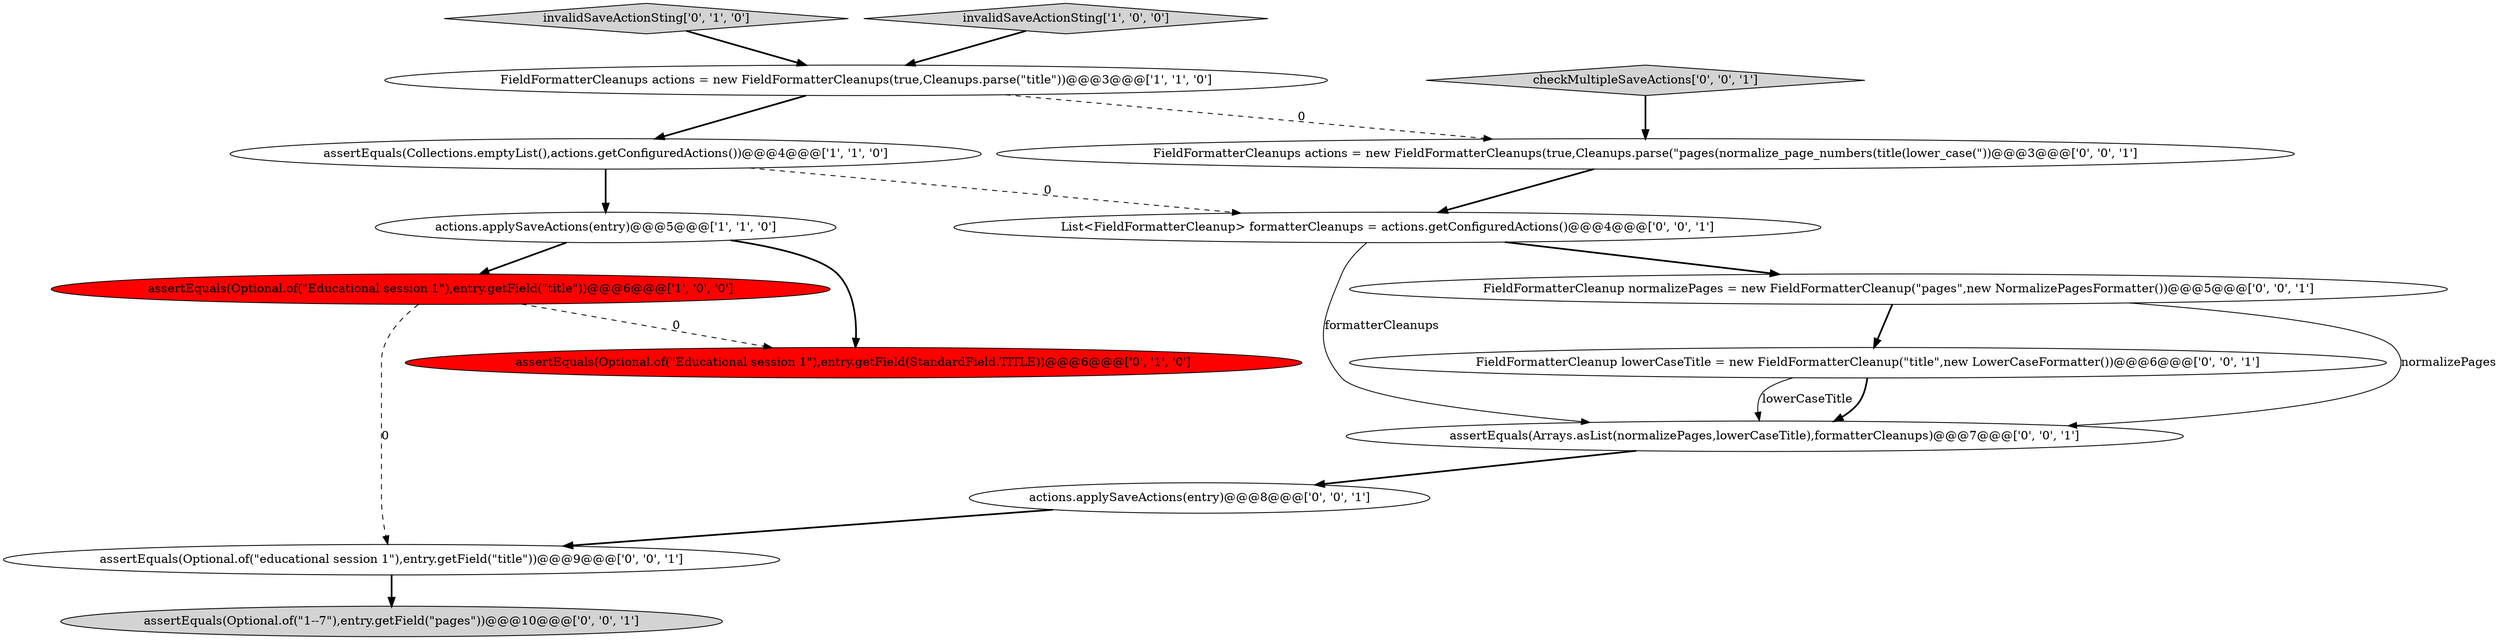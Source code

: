 digraph {
6 [style = filled, label = "invalidSaveActionSting['0', '1', '0']", fillcolor = lightgray, shape = diamond image = "AAA0AAABBB2BBB"];
7 [style = filled, label = "FieldFormatterCleanups actions = new FieldFormatterCleanups(true,Cleanups.parse(\"pages(normalize_page_numbers(title(lower_case(\"))@@@3@@@['0', '0', '1']", fillcolor = white, shape = ellipse image = "AAA0AAABBB3BBB"];
9 [style = filled, label = "List<FieldFormatterCleanup> formatterCleanups = actions.getConfiguredActions()@@@4@@@['0', '0', '1']", fillcolor = white, shape = ellipse image = "AAA0AAABBB3BBB"];
5 [style = filled, label = "assertEquals(Optional.of(\"Educational session 1\"),entry.getField(StandardField.TITLE))@@@6@@@['0', '1', '0']", fillcolor = red, shape = ellipse image = "AAA1AAABBB2BBB"];
8 [style = filled, label = "assertEquals(Optional.of(\"1--7\"),entry.getField(\"pages\"))@@@10@@@['0', '0', '1']", fillcolor = lightgray, shape = ellipse image = "AAA0AAABBB3BBB"];
1 [style = filled, label = "assertEquals(Optional.of(\"Educational session 1\"),entry.getField(\"title\"))@@@6@@@['1', '0', '0']", fillcolor = red, shape = ellipse image = "AAA1AAABBB1BBB"];
11 [style = filled, label = "actions.applySaveActions(entry)@@@8@@@['0', '0', '1']", fillcolor = white, shape = ellipse image = "AAA0AAABBB3BBB"];
14 [style = filled, label = "checkMultipleSaveActions['0', '0', '1']", fillcolor = lightgray, shape = diamond image = "AAA0AAABBB3BBB"];
13 [style = filled, label = "assertEquals(Arrays.asList(normalizePages,lowerCaseTitle),formatterCleanups)@@@7@@@['0', '0', '1']", fillcolor = white, shape = ellipse image = "AAA0AAABBB3BBB"];
0 [style = filled, label = "actions.applySaveActions(entry)@@@5@@@['1', '1', '0']", fillcolor = white, shape = ellipse image = "AAA0AAABBB1BBB"];
10 [style = filled, label = "FieldFormatterCleanup lowerCaseTitle = new FieldFormatterCleanup(\"title\",new LowerCaseFormatter())@@@6@@@['0', '0', '1']", fillcolor = white, shape = ellipse image = "AAA0AAABBB3BBB"];
3 [style = filled, label = "assertEquals(Collections.emptyList(),actions.getConfiguredActions())@@@4@@@['1', '1', '0']", fillcolor = white, shape = ellipse image = "AAA0AAABBB1BBB"];
2 [style = filled, label = "FieldFormatterCleanups actions = new FieldFormatterCleanups(true,Cleanups.parse(\"title\"))@@@3@@@['1', '1', '0']", fillcolor = white, shape = ellipse image = "AAA0AAABBB1BBB"];
12 [style = filled, label = "assertEquals(Optional.of(\"educational session 1\"),entry.getField(\"title\"))@@@9@@@['0', '0', '1']", fillcolor = white, shape = ellipse image = "AAA0AAABBB3BBB"];
4 [style = filled, label = "invalidSaveActionSting['1', '0', '0']", fillcolor = lightgray, shape = diamond image = "AAA0AAABBB1BBB"];
15 [style = filled, label = "FieldFormatterCleanup normalizePages = new FieldFormatterCleanup(\"pages\",new NormalizePagesFormatter())@@@5@@@['0', '0', '1']", fillcolor = white, shape = ellipse image = "AAA0AAABBB3BBB"];
15->10 [style = bold, label=""];
1->5 [style = dashed, label="0"];
2->3 [style = bold, label=""];
11->12 [style = bold, label=""];
4->2 [style = bold, label=""];
2->7 [style = dashed, label="0"];
13->11 [style = bold, label=""];
15->13 [style = solid, label="normalizePages"];
3->0 [style = bold, label=""];
14->7 [style = bold, label=""];
6->2 [style = bold, label=""];
7->9 [style = bold, label=""];
1->12 [style = dashed, label="0"];
10->13 [style = bold, label=""];
3->9 [style = dashed, label="0"];
9->15 [style = bold, label=""];
0->1 [style = bold, label=""];
12->8 [style = bold, label=""];
9->13 [style = solid, label="formatterCleanups"];
10->13 [style = solid, label="lowerCaseTitle"];
0->5 [style = bold, label=""];
}
